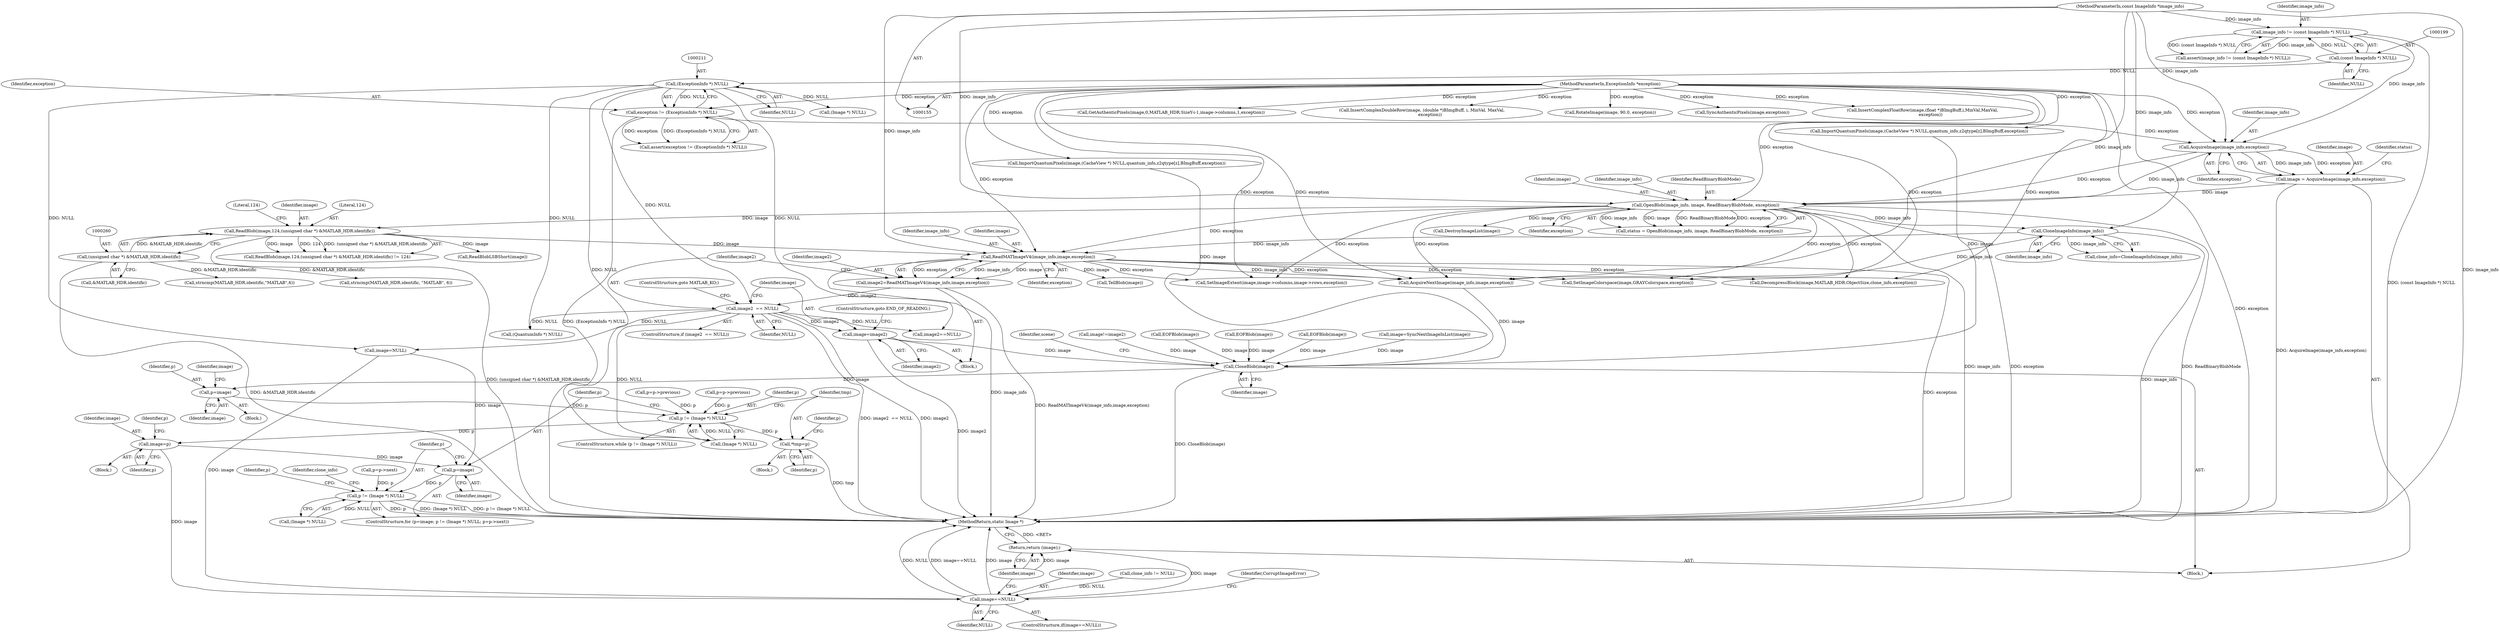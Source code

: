digraph "0_ImageMagick_51b0ae01709adc1e4a9245e158ef17b85a110960@pointer" {
"1000290" [label="(Call,image=image2)"];
"1000286" [label="(Call,image2  == NULL)"];
"1000279" [label="(Call,image2=ReadMATImageV4(image_info,image,exception))"];
"1000281" [label="(Call,ReadMATImageV4(image_info,image,exception))"];
"1000252" [label="(Call,CloneImageInfo(image_info))"];
"1000232" [label="(Call,OpenBlob(image_info, image, ReadBinaryBlobMode, exception))"];
"1000227" [label="(Call,AcquireImage(image_info,exception))"];
"1000196" [label="(Call,image_info != (const ImageInfo *) NULL)"];
"1000156" [label="(MethodParameterIn,const ImageInfo *image_info)"];
"1000198" [label="(Call,(const ImageInfo *) NULL)"];
"1000208" [label="(Call,exception != (ExceptionInfo *) NULL)"];
"1000157" [label="(MethodParameterIn,ExceptionInfo *exception)"];
"1000210" [label="(Call,(ExceptionInfo *) NULL)"];
"1000225" [label="(Call,image = AcquireImage(image_info,exception))"];
"1000256" [label="(Call,ReadBlob(image,124,(unsigned char *) &MATLAB_HDR.identific))"];
"1000259" [label="(Call,(unsigned char *) &MATLAB_HDR.identific)"];
"1001700" [label="(Call,CloseBlob(image))"];
"1001708" [label="(Call,p=image)"];
"1001715" [label="(Call,p != (Image *) NULL)"];
"1001722" [label="(Call,*tmp=p)"];
"1001748" [label="(Call,image=p)"];
"1001757" [label="(Call,p=image)"];
"1001760" [label="(Call,p != (Image *) NULL)"];
"1001815" [label="(Call,image==NULL)"];
"1001821" [label="(Return,return (image);)"];
"1000283" [label="(Identifier,image)"];
"1000227" [label="(Call,AcquireImage(image_info,exception))"];
"1001821" [label="(Return,return (image);)"];
"1000226" [label="(Identifier,image)"];
"1001748" [label="(Call,image=p)"];
"1000279" [label="(Call,image2=ReadMATImageV4(image_info,image,exception))"];
"1001258" [label="(Call,ImportQuantumPixels(image,(CacheView *) NULL,quantum_info,z2qtype[z],BImgBuff,exception))"];
"1000252" [label="(Call,CloneImageInfo(image_info))"];
"1000458" [label="(Call,DecompressBlock(image,MATLAB_HDR.ObjectSize,clone_info,exception))"];
"1001757" [label="(Call,p=image)"];
"1000257" [label="(Identifier,image)"];
"1001758" [label="(Identifier,p)"];
"1000250" [label="(Call,clone_info=CloneImageInfo(image_info))"];
"1001723" [label="(Identifier,tmp)"];
"1000233" [label="(Identifier,image_info)"];
"1000405" [label="(Call,EOFBlob(image))"];
"1001701" [label="(Identifier,image)"];
"1001772" [label="(Identifier,p)"];
"1001823" [label="(MethodReturn,static Image *)"];
"1000298" [label="(Call,ReadBlobLSBShort(image))"];
"1001756" [label="(ControlStructure,for (p=image; p != (Image *) NULL; p=p->next))"];
"1000434" [label="(Call,EOFBlob(image))"];
"1000225" [label="(Call,image = AcquireImage(image_info,exception))"];
"1001822" [label="(Identifier,image)"];
"1001815" [label="(Call,image==NULL)"];
"1001765" [label="(Call,p=p->next)"];
"1000209" [label="(Identifier,exception)"];
"1000258" [label="(Literal,124)"];
"1000265" [label="(Literal,124)"];
"1001761" [label="(Identifier,p)"];
"1001752" [label="(Identifier,p)"];
"1000286" [label="(Call,image2  == NULL)"];
"1001720" [label="(Block,)"];
"1000253" [label="(Identifier,image_info)"];
"1000424" [label="(Call,EOFBlob(image))"];
"1000212" [label="(Identifier,NULL)"];
"1000230" [label="(Call,status = OpenBlob(image_info, image, ReadBinaryBlobMode, exception))"];
"1000198" [label="(Call,(const ImageInfo *) NULL)"];
"1000261" [label="(Call,&MATLAB_HDR.identific)"];
"1001062" [label="(Call,SetImageExtent(image,image->columns,image->rows,exception))"];
"1000157" [label="(MethodParameterIn,ExceptionInfo *exception)"];
"1001715" [label="(Call,p != (Image *) NULL)"];
"1000229" [label="(Identifier,exception)"];
"1000259" [label="(Call,(unsigned char *) &MATLAB_HDR.identific)"];
"1001717" [label="(Call,(Image *) NULL)"];
"1001816" [label="(Identifier,image)"];
"1001724" [label="(Identifier,p)"];
"1000235" [label="(Identifier,ReadBinaryBlobMode)"];
"1000284" [label="(Identifier,exception)"];
"1001777" [label="(Call,clone_info != NULL)"];
"1000282" [label="(Identifier,image_info)"];
"1000228" [label="(Identifier,image_info)"];
"1000287" [label="(Identifier,image2)"];
"1000232" [label="(Call,OpenBlob(image_info, image, ReadBinaryBlobMode, exception))"];
"1001729" [label="(Identifier,p)"];
"1001762" [label="(Call,(Image *) NULL)"];
"1001618" [label="(Call,image=SyncNextImageInList(image))"];
"1001166" [label="(Call,GetAuthenticPixels(image,0,MATLAB_HDR.SizeY-i-1,image->columns,1,exception))"];
"1001432" [label="(Call,InsertComplexDoubleRow(image, (double *)BImgBuff, i, MinVal, MaxVal,\n            exception))"];
"1000285" [label="(ControlStructure,if (image2  == NULL))"];
"1000291" [label="(Identifier,image)"];
"1001760" [label="(Call,p != (Image *) NULL)"];
"1001778" [label="(Identifier,clone_info)"];
"1000200" [label="(Identifier,NULL)"];
"1000195" [label="(Call,assert(image_info != (const ImageInfo *) NULL))"];
"1001294" [label="(Call,ImportQuantumPixels(image,(CacheView *) NULL,quantum_info,z2qtype[z],BImgBuff,exception))"];
"1001708" [label="(Call,p=image)"];
"1000292" [label="(Identifier,image2)"];
"1001710" [label="(Identifier,image)"];
"1000234" [label="(Identifier,image)"];
"1001714" [label="(ControlStructure,while (p != (Image *) NULL))"];
"1000197" [label="(Identifier,image_info)"];
"1001702" [label="(Block,)"];
"1001711" [label="(Call,image=NULL)"];
"1000244" [label="(Call,DestroyImageList(image))"];
"1000290" [label="(Call,image=image2)"];
"1000158" [label="(Block,)"];
"1000196" [label="(Call,image_info != (const ImageInfo *) NULL)"];
"1001819" [label="(Identifier,CorruptImageError)"];
"1001716" [label="(Identifier,p)"];
"1000271" [label="(Call,strncmp(MATLAB_HDR.identific,\"MATLAB\",6))"];
"1000293" [label="(ControlStructure,goto END_OF_READING;)"];
"1001712" [label="(Identifier,image)"];
"1001817" [label="(Identifier,NULL)"];
"1000401" [label="(Call,TellBlob(image))"];
"1000207" [label="(Call,assert(exception != (ExceptionInfo *) NULL))"];
"1000255" [label="(Call,ReadBlob(image,124,(unsigned char *) &MATLAB_HDR.identific) != 124)"];
"1000288" [label="(Identifier,NULL)"];
"1001700" [label="(Call,CloseBlob(image))"];
"1000289" [label="(ControlStructure,goto MATLAB_KO;)"];
"1000156" [label="(MethodParameterIn,const ImageInfo *image_info)"];
"1000280" [label="(Identifier,image2)"];
"1001750" [label="(Identifier,p)"];
"1001751" [label="(Call,p=p->previous)"];
"1001747" [label="(Block,)"];
"1001605" [label="(Call,AcquireNextImage(image_info,image,exception))"];
"1000389" [label="(Call,strncmp(MATLAB_HDR.identific, \"MATLAB\", 6))"];
"1000210" [label="(Call,(ExceptionInfo *) NULL)"];
"1000247" [label="(Call,(Image *) NULL)"];
"1001814" [label="(ControlStructure,if(image==NULL))"];
"1000256" [label="(Call,ReadBlob(image,124,(unsigned char *) &MATLAB_HDR.identific))"];
"1000981" [label="(Call,(QuantumInfo *) NULL)"];
"1000281" [label="(Call,ReadMATImageV4(image_info,image,exception))"];
"1001722" [label="(Call,*tmp=p)"];
"1000236" [label="(Identifier,exception)"];
"1001706" [label="(Identifier,scene)"];
"1000466" [label="(Call,image2==NULL)"];
"1000528" [label="(Call,image!=image2)"];
"1000231" [label="(Identifier,status)"];
"1001738" [label="(Call,p=p->previous)"];
"1001759" [label="(Identifier,image)"];
"1001513" [label="(Call,RotateImage(image, 90.0, exception))"];
"1000208" [label="(Call,exception != (ExceptionInfo *) NULL)"];
"1001709" [label="(Identifier,p)"];
"1000278" [label="(Block,)"];
"1001335" [label="(Call,SyncAuthenticPixels(image,exception))"];
"1001465" [label="(Call,InsertComplexFloatRow(image,(float *)BImgBuff,i,MinVal,MaxVal,\n            exception))"];
"1001032" [label="(Call,SetImageColorspace(image,GRAYColorspace,exception))"];
"1001749" [label="(Identifier,image)"];
"1000290" -> "1000278"  [label="AST: "];
"1000290" -> "1000292"  [label="CFG: "];
"1000291" -> "1000290"  [label="AST: "];
"1000292" -> "1000290"  [label="AST: "];
"1000293" -> "1000290"  [label="CFG: "];
"1000290" -> "1001823"  [label="DDG: image2"];
"1000286" -> "1000290"  [label="DDG: image2"];
"1000290" -> "1001700"  [label="DDG: image"];
"1000286" -> "1000285"  [label="AST: "];
"1000286" -> "1000288"  [label="CFG: "];
"1000287" -> "1000286"  [label="AST: "];
"1000288" -> "1000286"  [label="AST: "];
"1000289" -> "1000286"  [label="CFG: "];
"1000291" -> "1000286"  [label="CFG: "];
"1000286" -> "1001823"  [label="DDG: image2  == NULL"];
"1000286" -> "1001823"  [label="DDG: image2"];
"1000279" -> "1000286"  [label="DDG: image2"];
"1000210" -> "1000286"  [label="DDG: NULL"];
"1000286" -> "1000466"  [label="DDG: NULL"];
"1000286" -> "1000981"  [label="DDG: NULL"];
"1000286" -> "1001711"  [label="DDG: NULL"];
"1000286" -> "1001717"  [label="DDG: NULL"];
"1000279" -> "1000278"  [label="AST: "];
"1000279" -> "1000281"  [label="CFG: "];
"1000280" -> "1000279"  [label="AST: "];
"1000281" -> "1000279"  [label="AST: "];
"1000287" -> "1000279"  [label="CFG: "];
"1000279" -> "1001823"  [label="DDG: ReadMATImageV4(image_info,image,exception)"];
"1000281" -> "1000279"  [label="DDG: image_info"];
"1000281" -> "1000279"  [label="DDG: image"];
"1000281" -> "1000279"  [label="DDG: exception"];
"1000281" -> "1000284"  [label="CFG: "];
"1000282" -> "1000281"  [label="AST: "];
"1000283" -> "1000281"  [label="AST: "];
"1000284" -> "1000281"  [label="AST: "];
"1000281" -> "1001823"  [label="DDG: image_info"];
"1000281" -> "1001823"  [label="DDG: exception"];
"1000252" -> "1000281"  [label="DDG: image_info"];
"1000156" -> "1000281"  [label="DDG: image_info"];
"1000256" -> "1000281"  [label="DDG: image"];
"1000232" -> "1000281"  [label="DDG: exception"];
"1000157" -> "1000281"  [label="DDG: exception"];
"1000281" -> "1000401"  [label="DDG: image"];
"1000281" -> "1000458"  [label="DDG: exception"];
"1000281" -> "1001032"  [label="DDG: exception"];
"1000281" -> "1001062"  [label="DDG: exception"];
"1000281" -> "1001605"  [label="DDG: image_info"];
"1000281" -> "1001605"  [label="DDG: exception"];
"1000252" -> "1000250"  [label="AST: "];
"1000252" -> "1000253"  [label="CFG: "];
"1000253" -> "1000252"  [label="AST: "];
"1000250" -> "1000252"  [label="CFG: "];
"1000252" -> "1001823"  [label="DDG: image_info"];
"1000252" -> "1000250"  [label="DDG: image_info"];
"1000232" -> "1000252"  [label="DDG: image_info"];
"1000156" -> "1000252"  [label="DDG: image_info"];
"1000252" -> "1001605"  [label="DDG: image_info"];
"1000232" -> "1000230"  [label="AST: "];
"1000232" -> "1000236"  [label="CFG: "];
"1000233" -> "1000232"  [label="AST: "];
"1000234" -> "1000232"  [label="AST: "];
"1000235" -> "1000232"  [label="AST: "];
"1000236" -> "1000232"  [label="AST: "];
"1000230" -> "1000232"  [label="CFG: "];
"1000232" -> "1001823"  [label="DDG: image_info"];
"1000232" -> "1001823"  [label="DDG: exception"];
"1000232" -> "1001823"  [label="DDG: ReadBinaryBlobMode"];
"1000232" -> "1000230"  [label="DDG: image_info"];
"1000232" -> "1000230"  [label="DDG: image"];
"1000232" -> "1000230"  [label="DDG: ReadBinaryBlobMode"];
"1000232" -> "1000230"  [label="DDG: exception"];
"1000227" -> "1000232"  [label="DDG: image_info"];
"1000227" -> "1000232"  [label="DDG: exception"];
"1000156" -> "1000232"  [label="DDG: image_info"];
"1000225" -> "1000232"  [label="DDG: image"];
"1000157" -> "1000232"  [label="DDG: exception"];
"1000232" -> "1000244"  [label="DDG: image"];
"1000232" -> "1000256"  [label="DDG: image"];
"1000232" -> "1000458"  [label="DDG: exception"];
"1000232" -> "1001032"  [label="DDG: exception"];
"1000232" -> "1001062"  [label="DDG: exception"];
"1000232" -> "1001605"  [label="DDG: exception"];
"1000227" -> "1000225"  [label="AST: "];
"1000227" -> "1000229"  [label="CFG: "];
"1000228" -> "1000227"  [label="AST: "];
"1000229" -> "1000227"  [label="AST: "];
"1000225" -> "1000227"  [label="CFG: "];
"1000227" -> "1000225"  [label="DDG: image_info"];
"1000227" -> "1000225"  [label="DDG: exception"];
"1000196" -> "1000227"  [label="DDG: image_info"];
"1000156" -> "1000227"  [label="DDG: image_info"];
"1000208" -> "1000227"  [label="DDG: exception"];
"1000157" -> "1000227"  [label="DDG: exception"];
"1000196" -> "1000195"  [label="AST: "];
"1000196" -> "1000198"  [label="CFG: "];
"1000197" -> "1000196"  [label="AST: "];
"1000198" -> "1000196"  [label="AST: "];
"1000195" -> "1000196"  [label="CFG: "];
"1000196" -> "1001823"  [label="DDG: (const ImageInfo *) NULL"];
"1000196" -> "1000195"  [label="DDG: image_info"];
"1000196" -> "1000195"  [label="DDG: (const ImageInfo *) NULL"];
"1000156" -> "1000196"  [label="DDG: image_info"];
"1000198" -> "1000196"  [label="DDG: NULL"];
"1000156" -> "1000155"  [label="AST: "];
"1000156" -> "1001823"  [label="DDG: image_info"];
"1000156" -> "1001605"  [label="DDG: image_info"];
"1000198" -> "1000200"  [label="CFG: "];
"1000199" -> "1000198"  [label="AST: "];
"1000200" -> "1000198"  [label="AST: "];
"1000198" -> "1000210"  [label="DDG: NULL"];
"1000208" -> "1000207"  [label="AST: "];
"1000208" -> "1000210"  [label="CFG: "];
"1000209" -> "1000208"  [label="AST: "];
"1000210" -> "1000208"  [label="AST: "];
"1000207" -> "1000208"  [label="CFG: "];
"1000208" -> "1001823"  [label="DDG: (ExceptionInfo *) NULL"];
"1000208" -> "1000207"  [label="DDG: exception"];
"1000208" -> "1000207"  [label="DDG: (ExceptionInfo *) NULL"];
"1000157" -> "1000208"  [label="DDG: exception"];
"1000210" -> "1000208"  [label="DDG: NULL"];
"1000157" -> "1000155"  [label="AST: "];
"1000157" -> "1001823"  [label="DDG: exception"];
"1000157" -> "1000458"  [label="DDG: exception"];
"1000157" -> "1001032"  [label="DDG: exception"];
"1000157" -> "1001062"  [label="DDG: exception"];
"1000157" -> "1001166"  [label="DDG: exception"];
"1000157" -> "1001258"  [label="DDG: exception"];
"1000157" -> "1001294"  [label="DDG: exception"];
"1000157" -> "1001335"  [label="DDG: exception"];
"1000157" -> "1001432"  [label="DDG: exception"];
"1000157" -> "1001465"  [label="DDG: exception"];
"1000157" -> "1001513"  [label="DDG: exception"];
"1000157" -> "1001605"  [label="DDG: exception"];
"1000210" -> "1000212"  [label="CFG: "];
"1000211" -> "1000210"  [label="AST: "];
"1000212" -> "1000210"  [label="AST: "];
"1000210" -> "1000247"  [label="DDG: NULL"];
"1000210" -> "1000466"  [label="DDG: NULL"];
"1000210" -> "1000981"  [label="DDG: NULL"];
"1000210" -> "1001711"  [label="DDG: NULL"];
"1000210" -> "1001717"  [label="DDG: NULL"];
"1000225" -> "1000158"  [label="AST: "];
"1000226" -> "1000225"  [label="AST: "];
"1000231" -> "1000225"  [label="CFG: "];
"1000225" -> "1001823"  [label="DDG: AcquireImage(image_info,exception)"];
"1000256" -> "1000255"  [label="AST: "];
"1000256" -> "1000259"  [label="CFG: "];
"1000257" -> "1000256"  [label="AST: "];
"1000258" -> "1000256"  [label="AST: "];
"1000259" -> "1000256"  [label="AST: "];
"1000265" -> "1000256"  [label="CFG: "];
"1000256" -> "1001823"  [label="DDG: (unsigned char *) &MATLAB_HDR.identific"];
"1000256" -> "1000255"  [label="DDG: image"];
"1000256" -> "1000255"  [label="DDG: 124"];
"1000256" -> "1000255"  [label="DDG: (unsigned char *) &MATLAB_HDR.identific"];
"1000259" -> "1000256"  [label="DDG: &MATLAB_HDR.identific"];
"1000256" -> "1000298"  [label="DDG: image"];
"1000259" -> "1000261"  [label="CFG: "];
"1000260" -> "1000259"  [label="AST: "];
"1000261" -> "1000259"  [label="AST: "];
"1000259" -> "1001823"  [label="DDG: &MATLAB_HDR.identific"];
"1000259" -> "1000271"  [label="DDG: &MATLAB_HDR.identific"];
"1000259" -> "1000389"  [label="DDG: &MATLAB_HDR.identific"];
"1001700" -> "1000158"  [label="AST: "];
"1001700" -> "1001701"  [label="CFG: "];
"1001701" -> "1001700"  [label="AST: "];
"1001706" -> "1001700"  [label="CFG: "];
"1001700" -> "1001823"  [label="DDG: CloseBlob(image)"];
"1001294" -> "1001700"  [label="DDG: image"];
"1001605" -> "1001700"  [label="DDG: image"];
"1001618" -> "1001700"  [label="DDG: image"];
"1000424" -> "1001700"  [label="DDG: image"];
"1000528" -> "1001700"  [label="DDG: image"];
"1000434" -> "1001700"  [label="DDG: image"];
"1000405" -> "1001700"  [label="DDG: image"];
"1001258" -> "1001700"  [label="DDG: image"];
"1001700" -> "1001708"  [label="DDG: image"];
"1001708" -> "1001702"  [label="AST: "];
"1001708" -> "1001710"  [label="CFG: "];
"1001709" -> "1001708"  [label="AST: "];
"1001710" -> "1001708"  [label="AST: "];
"1001712" -> "1001708"  [label="CFG: "];
"1001708" -> "1001715"  [label="DDG: p"];
"1001715" -> "1001714"  [label="AST: "];
"1001715" -> "1001717"  [label="CFG: "];
"1001716" -> "1001715"  [label="AST: "];
"1001717" -> "1001715"  [label="AST: "];
"1001723" -> "1001715"  [label="CFG: "];
"1001758" -> "1001715"  [label="CFG: "];
"1001751" -> "1001715"  [label="DDG: p"];
"1001738" -> "1001715"  [label="DDG: p"];
"1001717" -> "1001715"  [label="DDG: NULL"];
"1001715" -> "1001722"  [label="DDG: p"];
"1001715" -> "1001748"  [label="DDG: p"];
"1001722" -> "1001720"  [label="AST: "];
"1001722" -> "1001724"  [label="CFG: "];
"1001723" -> "1001722"  [label="AST: "];
"1001724" -> "1001722"  [label="AST: "];
"1001729" -> "1001722"  [label="CFG: "];
"1001722" -> "1001823"  [label="DDG: tmp"];
"1001748" -> "1001747"  [label="AST: "];
"1001748" -> "1001750"  [label="CFG: "];
"1001749" -> "1001748"  [label="AST: "];
"1001750" -> "1001748"  [label="AST: "];
"1001752" -> "1001748"  [label="CFG: "];
"1001748" -> "1001757"  [label="DDG: image"];
"1001748" -> "1001815"  [label="DDG: image"];
"1001757" -> "1001756"  [label="AST: "];
"1001757" -> "1001759"  [label="CFG: "];
"1001758" -> "1001757"  [label="AST: "];
"1001759" -> "1001757"  [label="AST: "];
"1001761" -> "1001757"  [label="CFG: "];
"1001711" -> "1001757"  [label="DDG: image"];
"1001757" -> "1001760"  [label="DDG: p"];
"1001760" -> "1001756"  [label="AST: "];
"1001760" -> "1001762"  [label="CFG: "];
"1001761" -> "1001760"  [label="AST: "];
"1001762" -> "1001760"  [label="AST: "];
"1001772" -> "1001760"  [label="CFG: "];
"1001778" -> "1001760"  [label="CFG: "];
"1001760" -> "1001823"  [label="DDG: (Image *) NULL"];
"1001760" -> "1001823"  [label="DDG: p != (Image *) NULL"];
"1001760" -> "1001823"  [label="DDG: p"];
"1001765" -> "1001760"  [label="DDG: p"];
"1001762" -> "1001760"  [label="DDG: NULL"];
"1001815" -> "1001814"  [label="AST: "];
"1001815" -> "1001817"  [label="CFG: "];
"1001816" -> "1001815"  [label="AST: "];
"1001817" -> "1001815"  [label="AST: "];
"1001819" -> "1001815"  [label="CFG: "];
"1001822" -> "1001815"  [label="CFG: "];
"1001815" -> "1001823"  [label="DDG: image==NULL"];
"1001815" -> "1001823"  [label="DDG: image"];
"1001815" -> "1001823"  [label="DDG: NULL"];
"1001711" -> "1001815"  [label="DDG: image"];
"1001777" -> "1001815"  [label="DDG: NULL"];
"1001815" -> "1001821"  [label="DDG: image"];
"1001821" -> "1000158"  [label="AST: "];
"1001821" -> "1001822"  [label="CFG: "];
"1001822" -> "1001821"  [label="AST: "];
"1001823" -> "1001821"  [label="CFG: "];
"1001821" -> "1001823"  [label="DDG: <RET>"];
"1001822" -> "1001821"  [label="DDG: image"];
}
